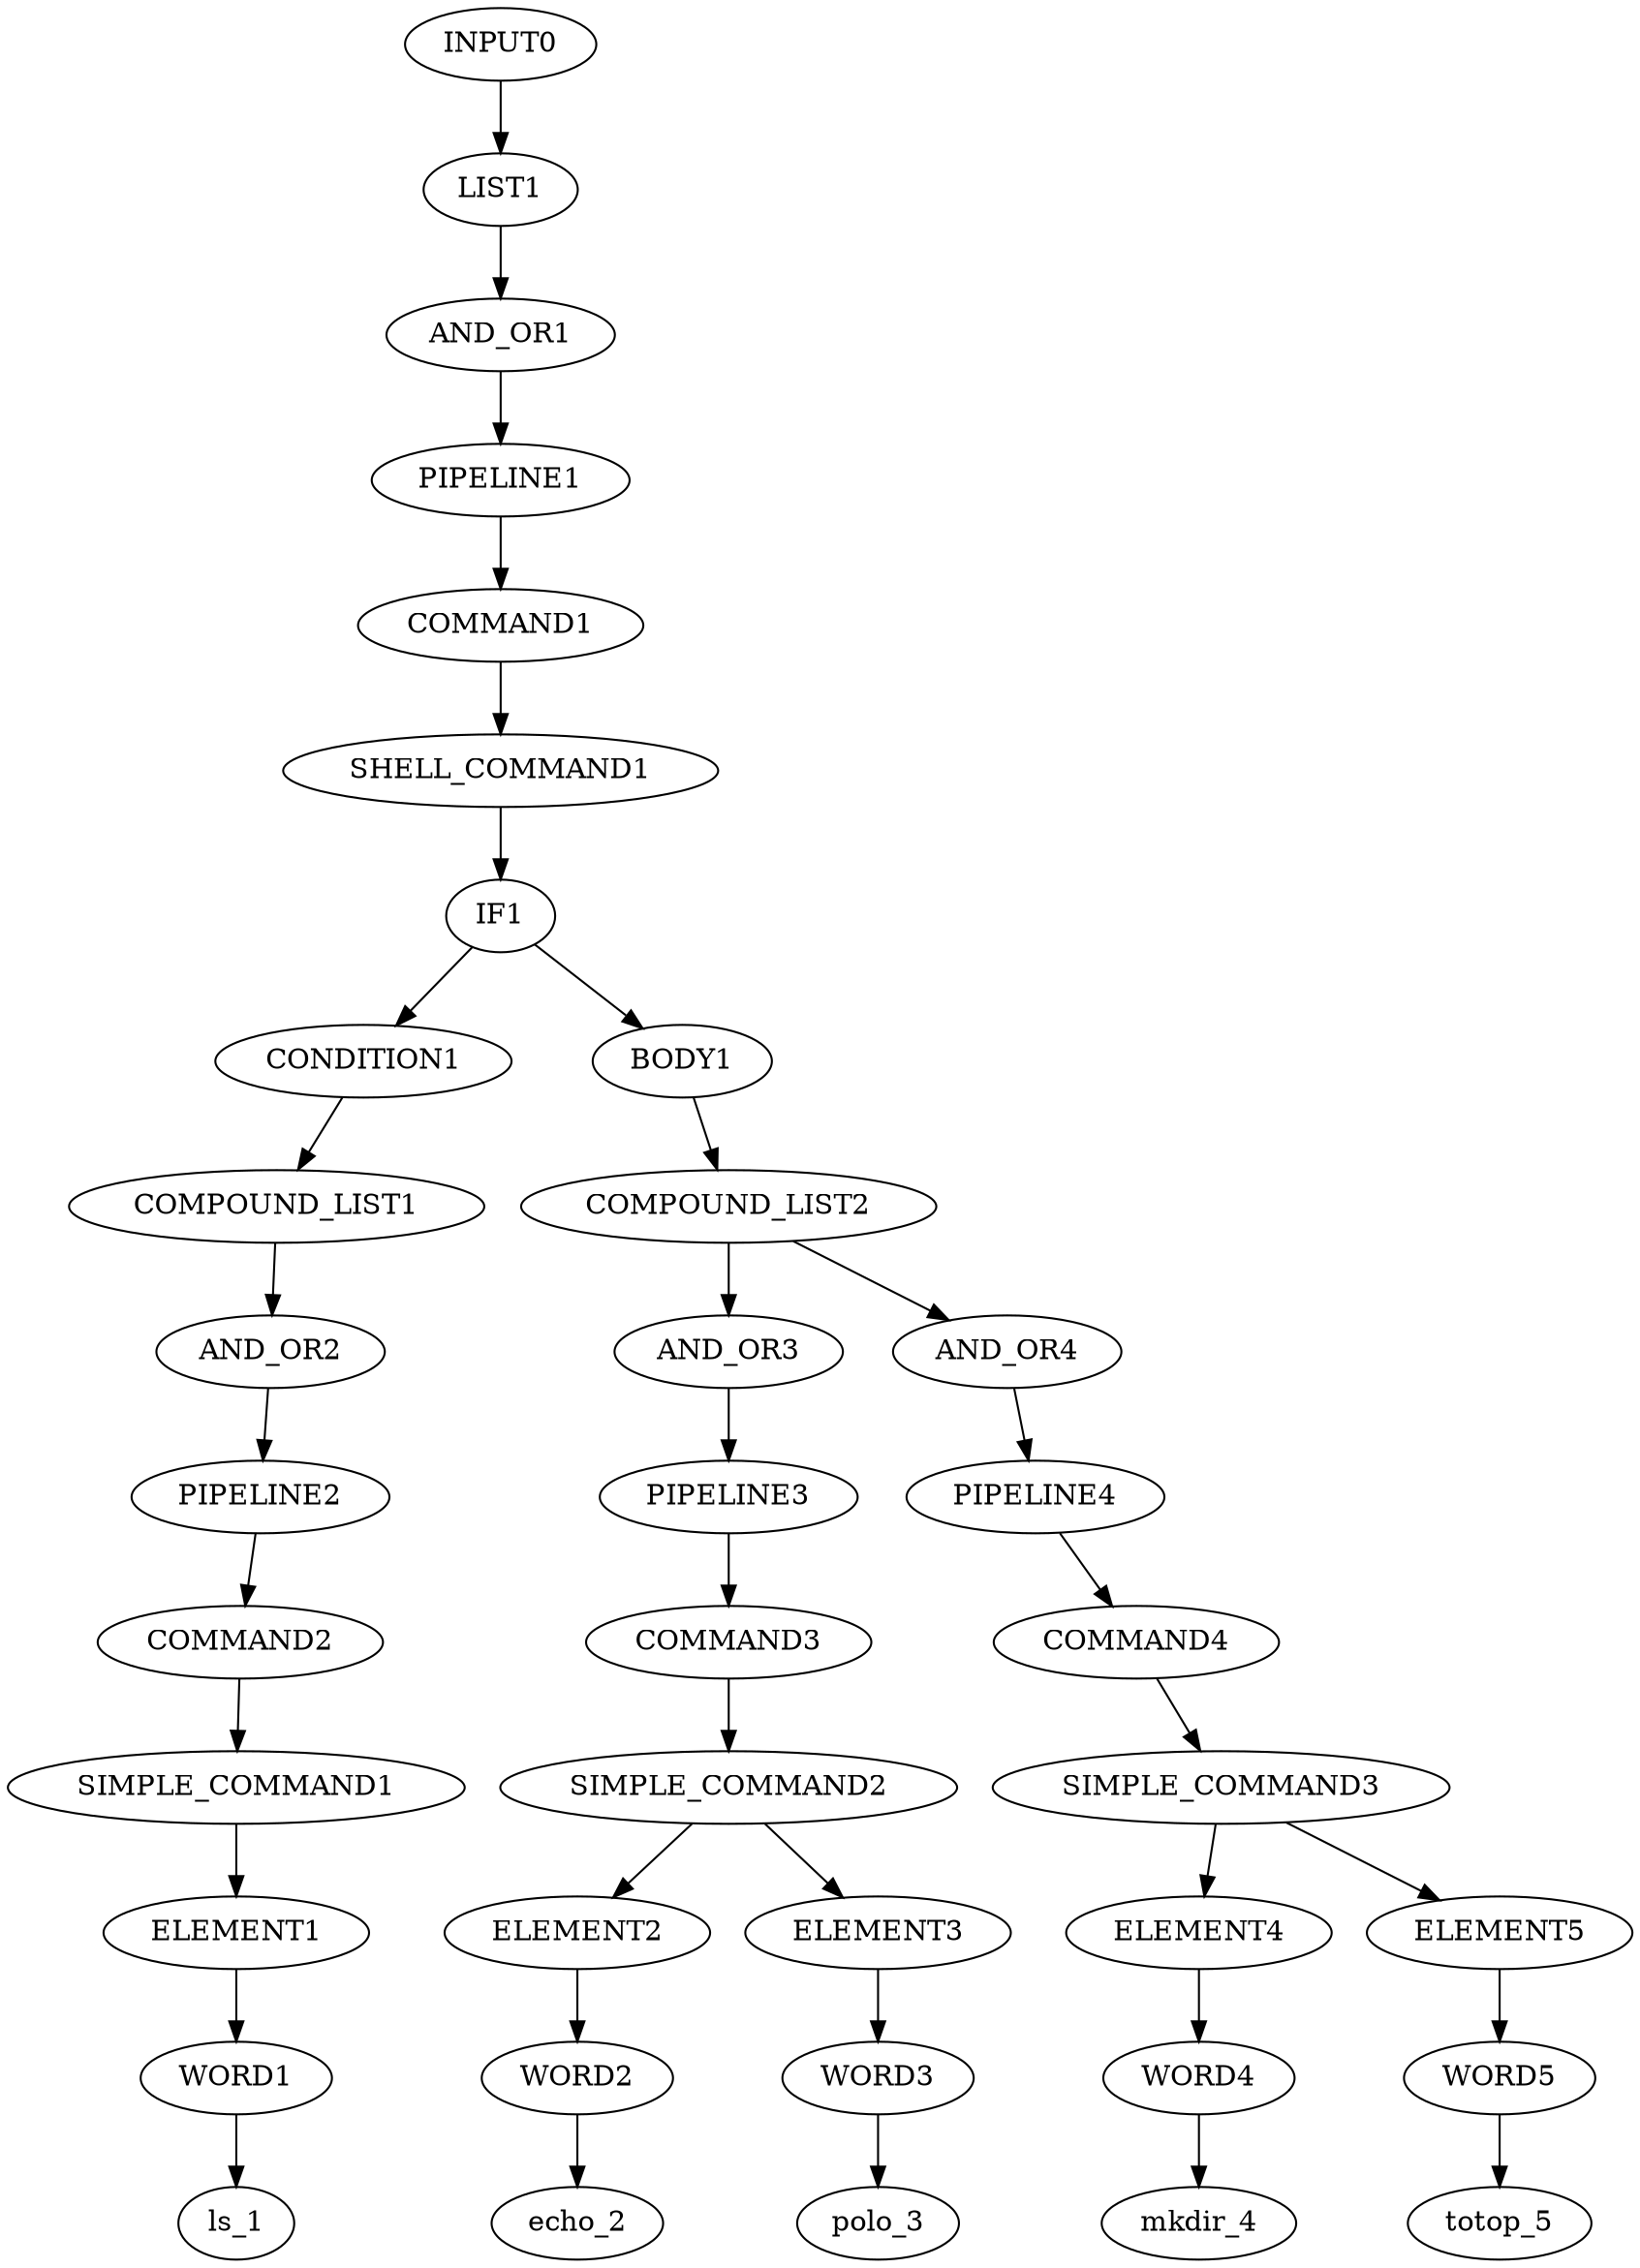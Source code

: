 digraph our_graph {
INPUT0 -> LIST1;
LIST1 -> AND_OR1;
AND_OR1 -> PIPELINE1;
PIPELINE1 -> COMMAND1;
COMMAND1 -> SHELL_COMMAND1;
SHELL_COMMAND1 -> IF1;
IF1 -> CONDITION1 -> COMPOUND_LIST1;
COMPOUND_LIST1 -> AND_OR2;
AND_OR2 -> PIPELINE2;
PIPELINE2 -> COMMAND2;
COMMAND2 -> SIMPLE_COMMAND1;
SIMPLE_COMMAND1 -> ELEMENT1;
ELEMENT1 -> WORD1;
WORD1 -> ls_1;
IF1 -> BODY1 -> COMPOUND_LIST2;
COMPOUND_LIST2 -> AND_OR3;
AND_OR3 -> PIPELINE3;
PIPELINE3 -> COMMAND3;
COMMAND3 -> SIMPLE_COMMAND2;
SIMPLE_COMMAND2 -> ELEMENT2;
ELEMENT2 -> WORD2;
WORD2 -> echo_2;
SIMPLE_COMMAND2 -> ELEMENT3;
ELEMENT3 -> WORD3;
WORD3 -> polo_3;
COMPOUND_LIST2 -> AND_OR4;
AND_OR4 -> PIPELINE4;
PIPELINE4 -> COMMAND4;
COMMAND4 -> SIMPLE_COMMAND3;
SIMPLE_COMMAND3 -> ELEMENT4;
ELEMENT4 -> WORD4;
WORD4 -> mkdir_4;
SIMPLE_COMMAND3 -> ELEMENT5;
ELEMENT5 -> WORD5;
WORD5 -> totop_5;

}